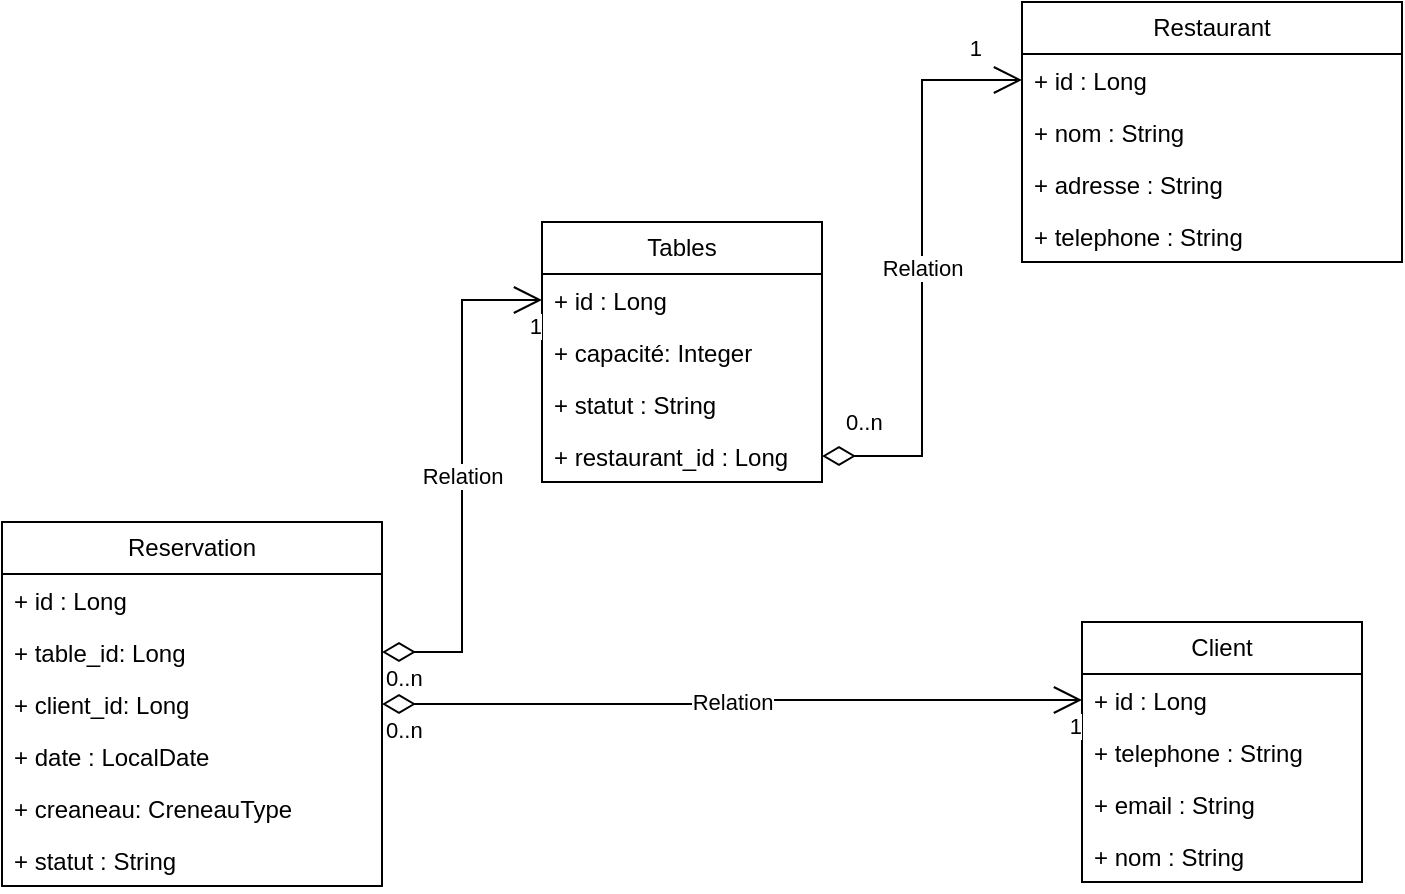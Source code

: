 <mxfile version="27.1.6">
  <diagram name="Page-1" id="dGliLVGObIMAa--7a-2J">
    <mxGraphModel dx="1379" dy="795" grid="1" gridSize="10" guides="1" tooltips="1" connect="1" arrows="1" fold="1" page="1" pageScale="1" pageWidth="827" pageHeight="1169" math="0" shadow="0">
      <root>
        <mxCell id="0" />
        <mxCell id="1" parent="0" />
        <mxCell id="MHwtBjvdY5Fcv-LMZmDn-1" value="Tables" style="swimlane;fontStyle=0;childLayout=stackLayout;horizontal=1;startSize=26;fillColor=none;horizontalStack=0;resizeParent=1;resizeParentMax=0;resizeLast=0;collapsible=1;marginBottom=0;whiteSpace=wrap;html=1;labelBackgroundColor=none;" vertex="1" parent="1">
          <mxGeometry x="350" y="170" width="140" height="130" as="geometry" />
        </mxCell>
        <mxCell id="MHwtBjvdY5Fcv-LMZmDn-2" value="+ id : Long" style="text;strokeColor=none;fillColor=none;align=left;verticalAlign=top;spacingLeft=4;spacingRight=4;overflow=hidden;rotatable=0;points=[[0,0.5],[1,0.5]];portConstraint=eastwest;whiteSpace=wrap;html=1;labelBackgroundColor=none;" vertex="1" parent="MHwtBjvdY5Fcv-LMZmDn-1">
          <mxGeometry y="26" width="140" height="26" as="geometry" />
        </mxCell>
        <mxCell id="MHwtBjvdY5Fcv-LMZmDn-3" value="+ capacité: Integer" style="text;strokeColor=none;fillColor=none;align=left;verticalAlign=top;spacingLeft=4;spacingRight=4;overflow=hidden;rotatable=0;points=[[0,0.5],[1,0.5]];portConstraint=eastwest;whiteSpace=wrap;html=1;labelBackgroundColor=none;" vertex="1" parent="MHwtBjvdY5Fcv-LMZmDn-1">
          <mxGeometry y="52" width="140" height="26" as="geometry" />
        </mxCell>
        <mxCell id="MHwtBjvdY5Fcv-LMZmDn-4" value="+ statut : String" style="text;strokeColor=none;fillColor=none;align=left;verticalAlign=top;spacingLeft=4;spacingRight=4;overflow=hidden;rotatable=0;points=[[0,0.5],[1,0.5]];portConstraint=eastwest;whiteSpace=wrap;html=1;labelBackgroundColor=none;" vertex="1" parent="MHwtBjvdY5Fcv-LMZmDn-1">
          <mxGeometry y="78" width="140" height="26" as="geometry" />
        </mxCell>
        <mxCell id="MHwtBjvdY5Fcv-LMZmDn-7" value="+ restaurant_id : Long" style="text;strokeColor=none;fillColor=none;align=left;verticalAlign=top;spacingLeft=4;spacingRight=4;overflow=hidden;rotatable=0;points=[[0,0.5],[1,0.5]];portConstraint=eastwest;whiteSpace=wrap;html=1;labelBackgroundColor=none;" vertex="1" parent="MHwtBjvdY5Fcv-LMZmDn-1">
          <mxGeometry y="104" width="140" height="26" as="geometry" />
        </mxCell>
        <mxCell id="SBzhGoomWz_WPteuIlK9-1" value="Restaurant" style="swimlane;fontStyle=0;childLayout=stackLayout;horizontal=1;startSize=26;fillColor=none;horizontalStack=0;resizeParent=1;resizeParentMax=0;resizeLast=0;collapsible=1;marginBottom=0;whiteSpace=wrap;html=1;labelBackgroundColor=none;" parent="1" vertex="1">
          <mxGeometry x="590" y="60" width="190" height="130" as="geometry">
            <mxRectangle x="330" y="10" width="100" height="30" as="alternateBounds" />
          </mxGeometry>
        </mxCell>
        <mxCell id="MHwtBjvdY5Fcv-LMZmDn-6" value="+ id : Long" style="text;strokeColor=none;fillColor=none;align=left;verticalAlign=top;spacingLeft=4;spacingRight=4;overflow=hidden;rotatable=0;points=[[0,0.5],[1,0.5]];portConstraint=eastwest;whiteSpace=wrap;html=1;labelBackgroundColor=none;" vertex="1" parent="SBzhGoomWz_WPteuIlK9-1">
          <mxGeometry y="26" width="190" height="26" as="geometry" />
        </mxCell>
        <mxCell id="SBzhGoomWz_WPteuIlK9-2" value="+ nom : String" style="text;strokeColor=none;fillColor=none;align=left;verticalAlign=top;spacingLeft=4;spacingRight=4;overflow=hidden;rotatable=0;points=[[0,0.5],[1,0.5]];portConstraint=eastwest;whiteSpace=wrap;html=1;labelBackgroundColor=none;" parent="SBzhGoomWz_WPteuIlK9-1" vertex="1">
          <mxGeometry y="52" width="190" height="26" as="geometry" />
        </mxCell>
        <mxCell id="SBzhGoomWz_WPteuIlK9-3" value="+ adresse : String" style="text;strokeColor=none;fillColor=none;align=left;verticalAlign=top;spacingLeft=4;spacingRight=4;overflow=hidden;rotatable=0;points=[[0,0.5],[1,0.5]];portConstraint=eastwest;whiteSpace=wrap;html=1;labelBackgroundColor=none;" parent="SBzhGoomWz_WPteuIlK9-1" vertex="1">
          <mxGeometry y="78" width="190" height="26" as="geometry" />
        </mxCell>
        <mxCell id="SBzhGoomWz_WPteuIlK9-4" value="+ telephone : String" style="text;strokeColor=none;fillColor=none;align=left;verticalAlign=top;spacingLeft=4;spacingRight=4;overflow=hidden;rotatable=0;points=[[0,0.5],[1,0.5]];portConstraint=eastwest;whiteSpace=wrap;html=1;labelBackgroundColor=none;" parent="SBzhGoomWz_WPteuIlK9-1" vertex="1">
          <mxGeometry y="104" width="190" height="26" as="geometry" />
        </mxCell>
        <mxCell id="MHwtBjvdY5Fcv-LMZmDn-11" value="Client" style="swimlane;fontStyle=0;childLayout=stackLayout;horizontal=1;startSize=26;fillColor=none;horizontalStack=0;resizeParent=1;resizeParentMax=0;resizeLast=0;collapsible=1;marginBottom=0;whiteSpace=wrap;html=1;labelBackgroundColor=none;" vertex="1" parent="1">
          <mxGeometry x="620" y="370" width="140" height="130" as="geometry" />
        </mxCell>
        <mxCell id="MHwtBjvdY5Fcv-LMZmDn-12" value="+ id : Long" style="text;strokeColor=none;fillColor=none;align=left;verticalAlign=top;spacingLeft=4;spacingRight=4;overflow=hidden;rotatable=0;points=[[0,0.5],[1,0.5]];portConstraint=eastwest;whiteSpace=wrap;html=1;labelBackgroundColor=none;" vertex="1" parent="MHwtBjvdY5Fcv-LMZmDn-11">
          <mxGeometry y="26" width="140" height="26" as="geometry" />
        </mxCell>
        <mxCell id="MHwtBjvdY5Fcv-LMZmDn-13" value="+ telephone : String" style="text;strokeColor=none;fillColor=none;align=left;verticalAlign=top;spacingLeft=4;spacingRight=4;overflow=hidden;rotatable=0;points=[[0,0.5],[1,0.5]];portConstraint=eastwest;whiteSpace=wrap;html=1;labelBackgroundColor=none;" vertex="1" parent="MHwtBjvdY5Fcv-LMZmDn-11">
          <mxGeometry y="52" width="140" height="26" as="geometry" />
        </mxCell>
        <mxCell id="MHwtBjvdY5Fcv-LMZmDn-14" value="+ email : String" style="text;strokeColor=none;fillColor=none;align=left;verticalAlign=top;spacingLeft=4;spacingRight=4;overflow=hidden;rotatable=0;points=[[0,0.5],[1,0.5]];portConstraint=eastwest;whiteSpace=wrap;html=1;labelBackgroundColor=none;" vertex="1" parent="MHwtBjvdY5Fcv-LMZmDn-11">
          <mxGeometry y="78" width="140" height="26" as="geometry" />
        </mxCell>
        <mxCell id="MHwtBjvdY5Fcv-LMZmDn-16" value="+ nom : String" style="text;strokeColor=none;fillColor=none;align=left;verticalAlign=top;spacingLeft=4;spacingRight=4;overflow=hidden;rotatable=0;points=[[0,0.5],[1,0.5]];portConstraint=eastwest;whiteSpace=wrap;html=1;labelBackgroundColor=none;" vertex="1" parent="MHwtBjvdY5Fcv-LMZmDn-11">
          <mxGeometry y="104" width="140" height="26" as="geometry" />
        </mxCell>
        <mxCell id="MHwtBjvdY5Fcv-LMZmDn-17" value="Reservation" style="swimlane;fontStyle=0;childLayout=stackLayout;horizontal=1;startSize=26;fillColor=none;horizontalStack=0;resizeParent=1;resizeParentMax=0;resizeLast=0;collapsible=1;marginBottom=0;whiteSpace=wrap;html=1;labelBackgroundColor=none;" vertex="1" parent="1">
          <mxGeometry x="80" y="320" width="190" height="182" as="geometry" />
        </mxCell>
        <mxCell id="MHwtBjvdY5Fcv-LMZmDn-18" value="+ id : Long" style="text;strokeColor=none;fillColor=none;align=left;verticalAlign=top;spacingLeft=4;spacingRight=4;overflow=hidden;rotatable=0;points=[[0,0.5],[1,0.5]];portConstraint=eastwest;whiteSpace=wrap;html=1;labelBackgroundColor=none;" vertex="1" parent="MHwtBjvdY5Fcv-LMZmDn-17">
          <mxGeometry y="26" width="190" height="26" as="geometry" />
        </mxCell>
        <mxCell id="MHwtBjvdY5Fcv-LMZmDn-20" value="+ table_id: Long" style="text;strokeColor=none;fillColor=none;align=left;verticalAlign=top;spacingLeft=4;spacingRight=4;overflow=hidden;rotatable=0;points=[[0,0.5],[1,0.5]];portConstraint=eastwest;whiteSpace=wrap;html=1;labelBackgroundColor=none;" vertex="1" parent="MHwtBjvdY5Fcv-LMZmDn-17">
          <mxGeometry y="52" width="190" height="26" as="geometry" />
        </mxCell>
        <mxCell id="MHwtBjvdY5Fcv-LMZmDn-19" value="+ client_id: Long" style="text;strokeColor=none;fillColor=none;align=left;verticalAlign=top;spacingLeft=4;spacingRight=4;overflow=hidden;rotatable=0;points=[[0,0.5],[1,0.5]];portConstraint=eastwest;whiteSpace=wrap;html=1;labelBackgroundColor=none;" vertex="1" parent="MHwtBjvdY5Fcv-LMZmDn-17">
          <mxGeometry y="78" width="190" height="26" as="geometry" />
        </mxCell>
        <mxCell id="MHwtBjvdY5Fcv-LMZmDn-21" value="+ date : LocalDate" style="text;strokeColor=none;fillColor=none;align=left;verticalAlign=top;spacingLeft=4;spacingRight=4;overflow=hidden;rotatable=0;points=[[0,0.5],[1,0.5]];portConstraint=eastwest;whiteSpace=wrap;html=1;labelBackgroundColor=none;" vertex="1" parent="MHwtBjvdY5Fcv-LMZmDn-17">
          <mxGeometry y="104" width="190" height="26" as="geometry" />
        </mxCell>
        <mxCell id="MHwtBjvdY5Fcv-LMZmDn-22" value="+ creaneau: CreneauType" style="text;strokeColor=none;fillColor=none;align=left;verticalAlign=top;spacingLeft=4;spacingRight=4;overflow=hidden;rotatable=0;points=[[0,0.5],[1,0.5]];portConstraint=eastwest;whiteSpace=wrap;html=1;labelBackgroundColor=none;" vertex="1" parent="MHwtBjvdY5Fcv-LMZmDn-17">
          <mxGeometry y="130" width="190" height="26" as="geometry" />
        </mxCell>
        <mxCell id="MHwtBjvdY5Fcv-LMZmDn-36" value="+ statut : String" style="text;strokeColor=none;fillColor=none;align=left;verticalAlign=top;spacingLeft=4;spacingRight=4;overflow=hidden;rotatable=0;points=[[0,0.5],[1,0.5]];portConstraint=eastwest;whiteSpace=wrap;html=1;labelBackgroundColor=none;" vertex="1" parent="MHwtBjvdY5Fcv-LMZmDn-17">
          <mxGeometry y="156" width="190" height="26" as="geometry" />
        </mxCell>
        <mxCell id="MHwtBjvdY5Fcv-LMZmDn-27" value="Relation" style="endArrow=open;html=1;endSize=12;startArrow=diamondThin;startSize=14;startFill=0;edgeStyle=orthogonalEdgeStyle;rounded=0;exitX=1;exitY=0.5;exitDx=0;exitDy=0;entryX=0;entryY=0.5;entryDx=0;entryDy=0;" edge="1" parent="1" source="MHwtBjvdY5Fcv-LMZmDn-7" target="MHwtBjvdY5Fcv-LMZmDn-6">
          <mxGeometry relative="1" as="geometry">
            <mxPoint x="330" y="210" as="sourcePoint" />
            <mxPoint x="490" y="210" as="targetPoint" />
          </mxGeometry>
        </mxCell>
        <mxCell id="MHwtBjvdY5Fcv-LMZmDn-28" value="0..n" style="edgeLabel;resizable=0;html=1;align=left;verticalAlign=top;" connectable="0" vertex="1" parent="MHwtBjvdY5Fcv-LMZmDn-27">
          <mxGeometry x="-1" relative="1" as="geometry">
            <mxPoint x="10" y="-30" as="offset" />
          </mxGeometry>
        </mxCell>
        <mxCell id="MHwtBjvdY5Fcv-LMZmDn-29" value="1" style="edgeLabel;resizable=0;html=1;align=right;verticalAlign=top;" connectable="0" vertex="1" parent="MHwtBjvdY5Fcv-LMZmDn-27">
          <mxGeometry x="1" relative="1" as="geometry">
            <mxPoint x="-20" y="-29" as="offset" />
          </mxGeometry>
        </mxCell>
        <mxCell id="MHwtBjvdY5Fcv-LMZmDn-30" value="Relation" style="endArrow=open;html=1;endSize=12;startArrow=diamondThin;startSize=14;startFill=0;edgeStyle=orthogonalEdgeStyle;rounded=0;exitX=1;exitY=0.5;exitDx=0;exitDy=0;entryX=0;entryY=0.5;entryDx=0;entryDy=0;" edge="1" parent="1" source="MHwtBjvdY5Fcv-LMZmDn-20" target="MHwtBjvdY5Fcv-LMZmDn-2">
          <mxGeometry relative="1" as="geometry">
            <mxPoint x="330" y="210" as="sourcePoint" />
            <mxPoint x="490" y="210" as="targetPoint" />
          </mxGeometry>
        </mxCell>
        <mxCell id="MHwtBjvdY5Fcv-LMZmDn-31" value="0..n" style="edgeLabel;resizable=0;html=1;align=left;verticalAlign=top;" connectable="0" vertex="1" parent="MHwtBjvdY5Fcv-LMZmDn-30">
          <mxGeometry x="-1" relative="1" as="geometry" />
        </mxCell>
        <mxCell id="MHwtBjvdY5Fcv-LMZmDn-32" value="1" style="edgeLabel;resizable=0;html=1;align=right;verticalAlign=top;" connectable="0" vertex="1" parent="MHwtBjvdY5Fcv-LMZmDn-30">
          <mxGeometry x="1" relative="1" as="geometry" />
        </mxCell>
        <mxCell id="MHwtBjvdY5Fcv-LMZmDn-33" value="Relation" style="endArrow=open;html=1;endSize=12;startArrow=diamondThin;startSize=14;startFill=0;edgeStyle=orthogonalEdgeStyle;rounded=0;exitX=1;exitY=0.5;exitDx=0;exitDy=0;entryX=0;entryY=0.5;entryDx=0;entryDy=0;" edge="1" parent="1" source="MHwtBjvdY5Fcv-LMZmDn-19" target="MHwtBjvdY5Fcv-LMZmDn-12">
          <mxGeometry relative="1" as="geometry">
            <mxPoint x="330" y="210" as="sourcePoint" />
            <mxPoint x="490" y="210" as="targetPoint" />
          </mxGeometry>
        </mxCell>
        <mxCell id="MHwtBjvdY5Fcv-LMZmDn-34" value="0..n" style="edgeLabel;resizable=0;html=1;align=left;verticalAlign=top;" connectable="0" vertex="1" parent="MHwtBjvdY5Fcv-LMZmDn-33">
          <mxGeometry x="-1" relative="1" as="geometry" />
        </mxCell>
        <mxCell id="MHwtBjvdY5Fcv-LMZmDn-35" value="1" style="edgeLabel;resizable=0;html=1;align=right;verticalAlign=top;" connectable="0" vertex="1" parent="MHwtBjvdY5Fcv-LMZmDn-33">
          <mxGeometry x="1" relative="1" as="geometry" />
        </mxCell>
      </root>
    </mxGraphModel>
  </diagram>
</mxfile>
